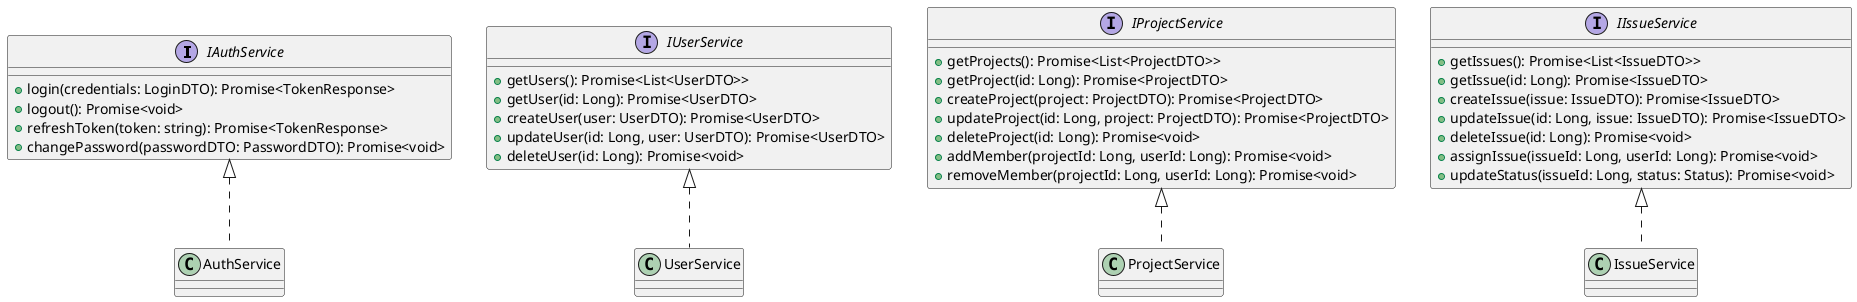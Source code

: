 @startuml
interface IAuthService {
  + login(credentials: LoginDTO): Promise<TokenResponse>
  + logout(): Promise<void>
  + refreshToken(token: string): Promise<TokenResponse>
  + changePassword(passwordDTO: PasswordDTO): Promise<void>
}

interface IUserService {
  + getUsers(): Promise<List<UserDTO>>
  + getUser(id: Long): Promise<UserDTO>
  + createUser(user: UserDTO): Promise<UserDTO>
  + updateUser(id: Long, user: UserDTO): Promise<UserDTO>
  + deleteUser(id: Long): Promise<void>
}

interface IProjectService {
  + getProjects(): Promise<List<ProjectDTO>>
  + getProject(id: Long): Promise<ProjectDTO>
  + createProject(project: ProjectDTO): Promise<ProjectDTO>
  + updateProject(id: Long, project: ProjectDTO): Promise<ProjectDTO>
  + deleteProject(id: Long): Promise<void>
  + addMember(projectId: Long, userId: Long): Promise<void>
  + removeMember(projectId: Long, userId: Long): Promise<void>
}

interface IIssueService {
  + getIssues(): Promise<List<IssueDTO>>
  + getIssue(id: Long): Promise<IssueDTO>
  + createIssue(issue: IssueDTO): Promise<IssueDTO>
  + updateIssue(id: Long, issue: IssueDTO): Promise<IssueDTO>
  + deleteIssue(id: Long): Promise<void>
  + assignIssue(issueId: Long, userId: Long): Promise<void>
  + updateStatus(issueId: Long, status: Status): Promise<void>
}

IAuthService <|.. AuthService
IUserService <|.. UserService
IProjectService <|.. ProjectService
IIssueService <|.. IssueService
@enduml 